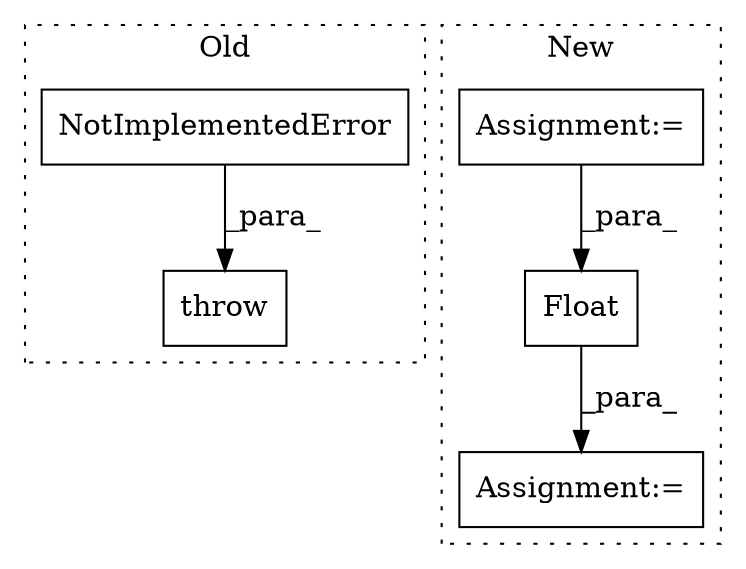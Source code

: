 digraph G {
subgraph cluster0 {
1 [label="NotImplementedError" a="32" s="10249,10331" l="20,1" shape="box"];
3 [label="throw" a="53" s="10243" l="6" shape="box"];
label = "Old";
style="dotted";
}
subgraph cluster1 {
2 [label="Float" a="32" s="10638,10656" l="6,1" shape="box"];
4 [label="Assignment:=" a="7" s="10637" l="1" shape="box"];
5 [label="Assignment:=" a="7" s="10470" l="1" shape="box"];
label = "New";
style="dotted";
}
1 -> 3 [label="_para_"];
2 -> 4 [label="_para_"];
5 -> 2 [label="_para_"];
}